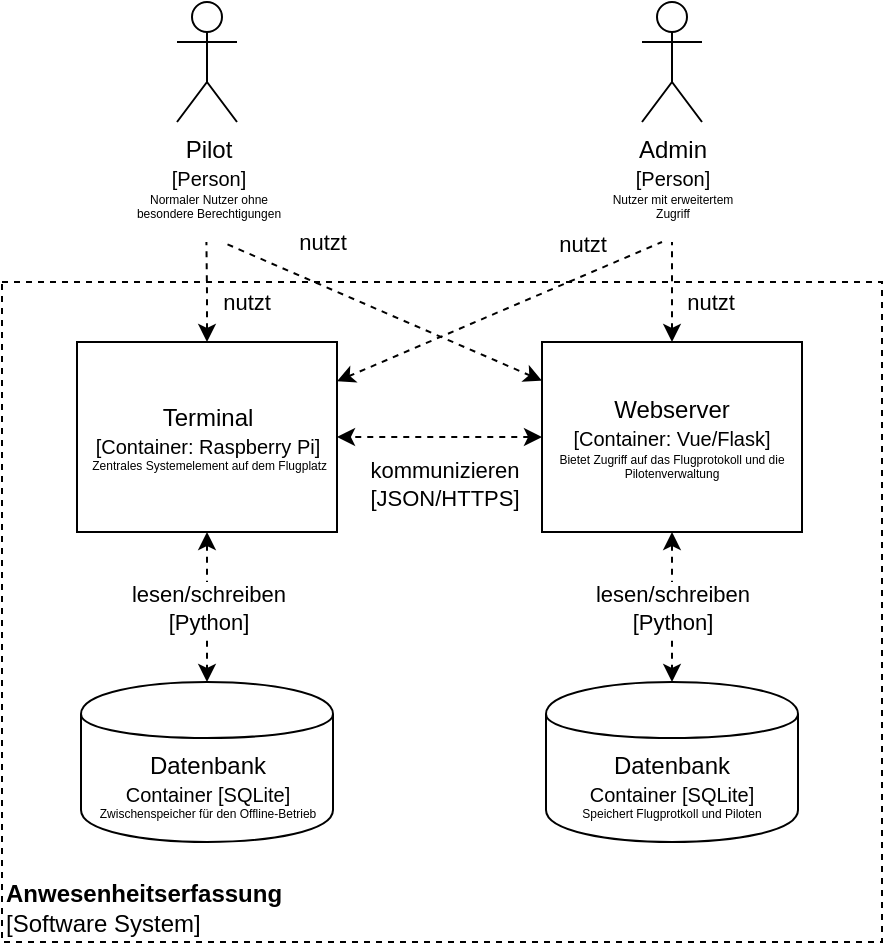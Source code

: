 <mxfile version="14.8.2" type="device"><diagram id="6eDWRuTLR4EQcZg78_aW" name="Page-1"><mxGraphModel dx="1422" dy="775" grid="1" gridSize="10" guides="1" tooltips="1" connect="1" arrows="1" fold="1" page="1" pageScale="1" pageWidth="827" pageHeight="1169" math="0" shadow="0"><root><mxCell id="0"/><mxCell id="1" parent="0"/><mxCell id="GTwuNoSJZAWQi7ewf2Xk-29" value="&lt;b&gt;Anwesenheitserfassung&lt;br&gt;&lt;/b&gt;[Software System]" style="whiteSpace=wrap;html=1;fillColor=none;dashed=1;align=left;verticalAlign=bottom;" vertex="1" parent="1"><mxGeometry x="30" y="170" width="440" height="330" as="geometry"/></mxCell><mxCell id="GTwuNoSJZAWQi7ewf2Xk-31" value="Terminal&lt;br&gt;&lt;font style=&quot;font-size: 10px&quot;&gt;[Container: Raspberry Pi]&lt;/font&gt;&lt;br&gt;&lt;div style=&quot;font-size: 6px&quot;&gt;&lt;i&gt;&amp;nbsp;&lt;/i&gt;Zentrales Systemelement auf dem Flugplatz&lt;br&gt;&lt;i&gt;&lt;/i&gt;&lt;/div&gt;" style="whiteSpace=wrap;html=1;" vertex="1" parent="1"><mxGeometry x="67.5" y="200" width="130" height="95" as="geometry"/></mxCell><mxCell id="GTwuNoSJZAWQi7ewf2Xk-33" style="edgeStyle=orthogonalEdgeStyle;rounded=0;orthogonalLoop=1;jettySize=auto;html=1;exitX=0;exitY=0.5;exitDx=0;exitDy=0;dashed=1;startArrow=classic;startFill=1;" edge="1" parent="1" source="GTwuNoSJZAWQi7ewf2Xk-32" target="GTwuNoSJZAWQi7ewf2Xk-31"><mxGeometry relative="1" as="geometry"/></mxCell><mxCell id="GTwuNoSJZAWQi7ewf2Xk-34" value="kommunizieren&lt;br&gt;[JSON/HTTPS]" style="edgeLabel;html=1;align=center;verticalAlign=middle;resizable=0;points=[];" vertex="1" connectable="0" parent="GTwuNoSJZAWQi7ewf2Xk-33"><mxGeometry x="-0.224" y="-2" relative="1" as="geometry"><mxPoint x="-9" y="25" as="offset"/></mxGeometry></mxCell><mxCell id="GTwuNoSJZAWQi7ewf2Xk-36" value="lesen/schreiben&lt;br&gt;[Python]" style="edgeStyle=orthogonalEdgeStyle;rounded=0;orthogonalLoop=1;jettySize=auto;html=1;exitX=0.5;exitY=1;exitDx=0;exitDy=0;dashed=1;startArrow=classic;startFill=1;" edge="1" parent="1" source="GTwuNoSJZAWQi7ewf2Xk-32" target="GTwuNoSJZAWQi7ewf2Xk-35"><mxGeometry relative="1" as="geometry"/></mxCell><mxCell id="GTwuNoSJZAWQi7ewf2Xk-32" value="Webserver&lt;br&gt;&lt;font color=&quot;#ea6b66&quot;&gt;&lt;font color=&quot;#000000&quot;&gt;&lt;font style=&quot;font-size: 10px&quot;&gt;[Container: Vue/Flask]&lt;/font&gt;&lt;br&gt;&lt;/font&gt;&lt;/font&gt;&lt;div style=&quot;font-size: 6px&quot;&gt;&lt;font style=&quot;font-size: 6px&quot;&gt;Bietet Zugriff auf das Flugprotokoll und die&lt;br&gt;Pilotenverwaltung&lt;/font&gt;&lt;/div&gt;" style="whiteSpace=wrap;html=1;" vertex="1" parent="1"><mxGeometry x="300" y="200" width="130" height="95" as="geometry"/></mxCell><mxCell id="GTwuNoSJZAWQi7ewf2Xk-35" value="&lt;div&gt;&lt;font style=&quot;font-size: 12px&quot;&gt;Datenbank&lt;/font&gt;&lt;/div&gt;&lt;div&gt;&lt;font style=&quot;font-size: 10px&quot;&gt;Container [SQLite]&lt;/font&gt;&lt;/div&gt;&lt;div style=&quot;font-size: 6px&quot;&gt;&lt;font style=&quot;font-size: 6px&quot;&gt;Speichert Flugprotkoll und Piloten&lt;/font&gt;&lt;br&gt;&lt;/div&gt;" style="shape=cylinder;whiteSpace=wrap;html=1;boundedLbl=1;backgroundOutline=1;" vertex="1" parent="1"><mxGeometry x="302" y="370" width="126" height="80" as="geometry"/></mxCell><mxCell id="GTwuNoSJZAWQi7ewf2Xk-37" value="&lt;div&gt;&lt;font style=&quot;font-size: 12px&quot;&gt;Datenbank&lt;/font&gt;&lt;/div&gt;&lt;div&gt;&lt;font style=&quot;font-size: 10px&quot;&gt;Container [SQLite]&lt;/font&gt;&lt;/div&gt;&lt;div style=&quot;font-size: 6px&quot;&gt;&lt;font style=&quot;font-size: 6px&quot;&gt;Zwischenspeicher für den Offline-Betrieb&lt;/font&gt;&lt;br&gt;&lt;/div&gt;" style="shape=cylinder;whiteSpace=wrap;html=1;boundedLbl=1;backgroundOutline=1;" vertex="1" parent="1"><mxGeometry x="69.5" y="370" width="126" height="80" as="geometry"/></mxCell><mxCell id="GTwuNoSJZAWQi7ewf2Xk-38" value="lesen/schreiben&lt;br&gt;[Python]" style="edgeStyle=orthogonalEdgeStyle;rounded=0;orthogonalLoop=1;jettySize=auto;html=1;dashed=1;startArrow=classic;startFill=1;" edge="1" parent="1" source="GTwuNoSJZAWQi7ewf2Xk-31" target="GTwuNoSJZAWQi7ewf2Xk-37"><mxGeometry relative="1" as="geometry"><mxPoint x="87.21" y="320" as="sourcePoint"/><mxPoint x="87.21" y="395" as="targetPoint"/></mxGeometry></mxCell><mxCell id="GTwuNoSJZAWQi7ewf2Xk-39" value="&lt;div style=&quot;font-size: 6px&quot;&gt;&lt;font style=&quot;font-size: 12px&quot;&gt;Admin&lt;/font&gt;&lt;/div&gt;&lt;div&gt;&lt;font style=&quot;font-size: 10px&quot;&gt;[Person]&lt;/font&gt;&lt;/div&gt;&lt;div style=&quot;font-size: 6px&quot;&gt;&lt;font style=&quot;font-size: 6px&quot;&gt;Nutzer mit erweitertem&lt;/font&gt;&lt;/div&gt;&lt;div style=&quot;font-size: 6px&quot;&gt;&lt;font style=&quot;font-size: 6px&quot;&gt;Zugriff&lt;/font&gt;&lt;font style=&quot;font-size: 6px&quot;&gt;&lt;br&gt;&lt;/font&gt;&lt;/div&gt;" style="shape=umlActor;verticalLabelPosition=bottom;verticalAlign=top;html=1;outlineConnect=0;" vertex="1" parent="1"><mxGeometry x="350" y="30" width="30" height="60" as="geometry"/></mxCell><mxCell id="GTwuNoSJZAWQi7ewf2Xk-40" value="&lt;div&gt;Pilot&lt;/div&gt;&lt;div&gt;&lt;font style=&quot;font-size: 10px&quot;&gt;[Person]&lt;/font&gt;&lt;/div&gt;&lt;div style=&quot;font-size: 6px&quot;&gt;&lt;font style=&quot;font-size: 6px&quot;&gt;Normaler Nutzer ohne&lt;/font&gt;&lt;/div&gt;&lt;div style=&quot;font-size: 6px&quot;&gt;&lt;font style=&quot;font-size: 6px&quot;&gt;besondere Berechtigungen&lt;/font&gt;&lt;/div&gt;" style="shape=umlActor;verticalLabelPosition=bottom;verticalAlign=top;html=1;outlineConnect=0;" vertex="1" parent="1"><mxGeometry x="117.5" y="30" width="30" height="60" as="geometry"/></mxCell><mxCell id="GTwuNoSJZAWQi7ewf2Xk-41" style="edgeStyle=orthogonalEdgeStyle;rounded=0;orthogonalLoop=1;jettySize=auto;html=1;dashed=1;startArrow=classic;startFill=1;endArrow=none;endFill=0;" edge="1" parent="1" source="GTwuNoSJZAWQi7ewf2Xk-32"><mxGeometry relative="1" as="geometry"><mxPoint x="547.5" y="130" as="sourcePoint"/><mxPoint x="365" y="150" as="targetPoint"/></mxGeometry></mxCell><mxCell id="GTwuNoSJZAWQi7ewf2Xk-42" value="nutzt" style="edgeLabel;html=1;align=center;verticalAlign=middle;resizable=0;points=[];" vertex="1" connectable="0" parent="GTwuNoSJZAWQi7ewf2Xk-41"><mxGeometry x="-0.224" y="-2" relative="1" as="geometry"><mxPoint x="17" y="-1" as="offset"/></mxGeometry></mxCell><mxCell id="GTwuNoSJZAWQi7ewf2Xk-43" style="edgeStyle=orthogonalEdgeStyle;rounded=0;orthogonalLoop=1;jettySize=auto;html=1;dashed=1;startArrow=classic;startFill=1;endArrow=none;endFill=0;" edge="1" parent="1" source="GTwuNoSJZAWQi7ewf2Xk-31"><mxGeometry relative="1" as="geometry"><mxPoint x="132.21" y="200" as="sourcePoint"/><mxPoint x="132.21" y="150" as="targetPoint"/></mxGeometry></mxCell><mxCell id="GTwuNoSJZAWQi7ewf2Xk-44" value="nutzt" style="edgeLabel;html=1;align=center;verticalAlign=middle;resizable=0;points=[];" vertex="1" connectable="0" parent="GTwuNoSJZAWQi7ewf2Xk-43"><mxGeometry x="-0.224" y="-2" relative="1" as="geometry"><mxPoint x="17" y="-1" as="offset"/></mxGeometry></mxCell><mxCell id="GTwuNoSJZAWQi7ewf2Xk-45" style="rounded=0;orthogonalLoop=1;jettySize=auto;html=1;dashed=1;startArrow=classic;startFill=1;endArrow=none;endFill=0;" edge="1" parent="1" source="GTwuNoSJZAWQi7ewf2Xk-31"><mxGeometry relative="1" as="geometry"><mxPoint x="375" y="210" as="sourcePoint"/><mxPoint x="360" y="150" as="targetPoint"/></mxGeometry></mxCell><mxCell id="GTwuNoSJZAWQi7ewf2Xk-46" value="nutzt" style="edgeLabel;html=1;align=center;verticalAlign=middle;resizable=0;points=[];" vertex="1" connectable="0" parent="GTwuNoSJZAWQi7ewf2Xk-45"><mxGeometry x="-0.224" y="-2" relative="1" as="geometry"><mxPoint x="59" y="-44" as="offset"/></mxGeometry></mxCell><mxCell id="GTwuNoSJZAWQi7ewf2Xk-49" style="rounded=0;orthogonalLoop=1;jettySize=auto;html=1;dashed=1;startArrow=classic;startFill=1;endArrow=none;endFill=0;" edge="1" parent="1" source="GTwuNoSJZAWQi7ewf2Xk-32"><mxGeometry relative="1" as="geometry"><mxPoint x="207.5" y="229.643" as="sourcePoint"/><mxPoint x="140" y="150" as="targetPoint"/></mxGeometry></mxCell><mxCell id="GTwuNoSJZAWQi7ewf2Xk-50" value="nutzt" style="edgeLabel;html=1;align=center;verticalAlign=middle;resizable=0;points=[];" vertex="1" connectable="0" parent="GTwuNoSJZAWQi7ewf2Xk-49"><mxGeometry x="-0.224" y="-2" relative="1" as="geometry"><mxPoint x="-49" y="-41" as="offset"/></mxGeometry></mxCell></root></mxGraphModel></diagram></mxfile>